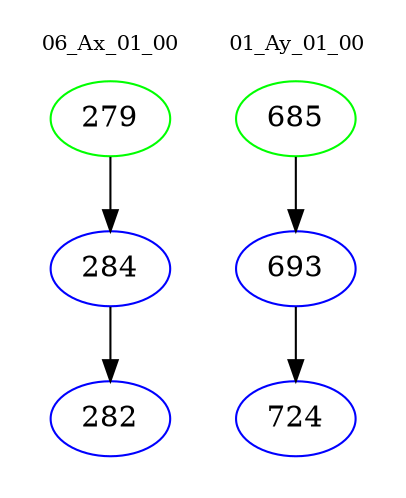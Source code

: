 digraph{
subgraph cluster_0 {
color = white
label = "06_Ax_01_00";
fontsize=10;
T0_279 [label="279", color="green"]
T0_279 -> T0_284 [color="black"]
T0_284 [label="284", color="blue"]
T0_284 -> T0_282 [color="black"]
T0_282 [label="282", color="blue"]
}
subgraph cluster_1 {
color = white
label = "01_Ay_01_00";
fontsize=10;
T1_685 [label="685", color="green"]
T1_685 -> T1_693 [color="black"]
T1_693 [label="693", color="blue"]
T1_693 -> T1_724 [color="black"]
T1_724 [label="724", color="blue"]
}
}
